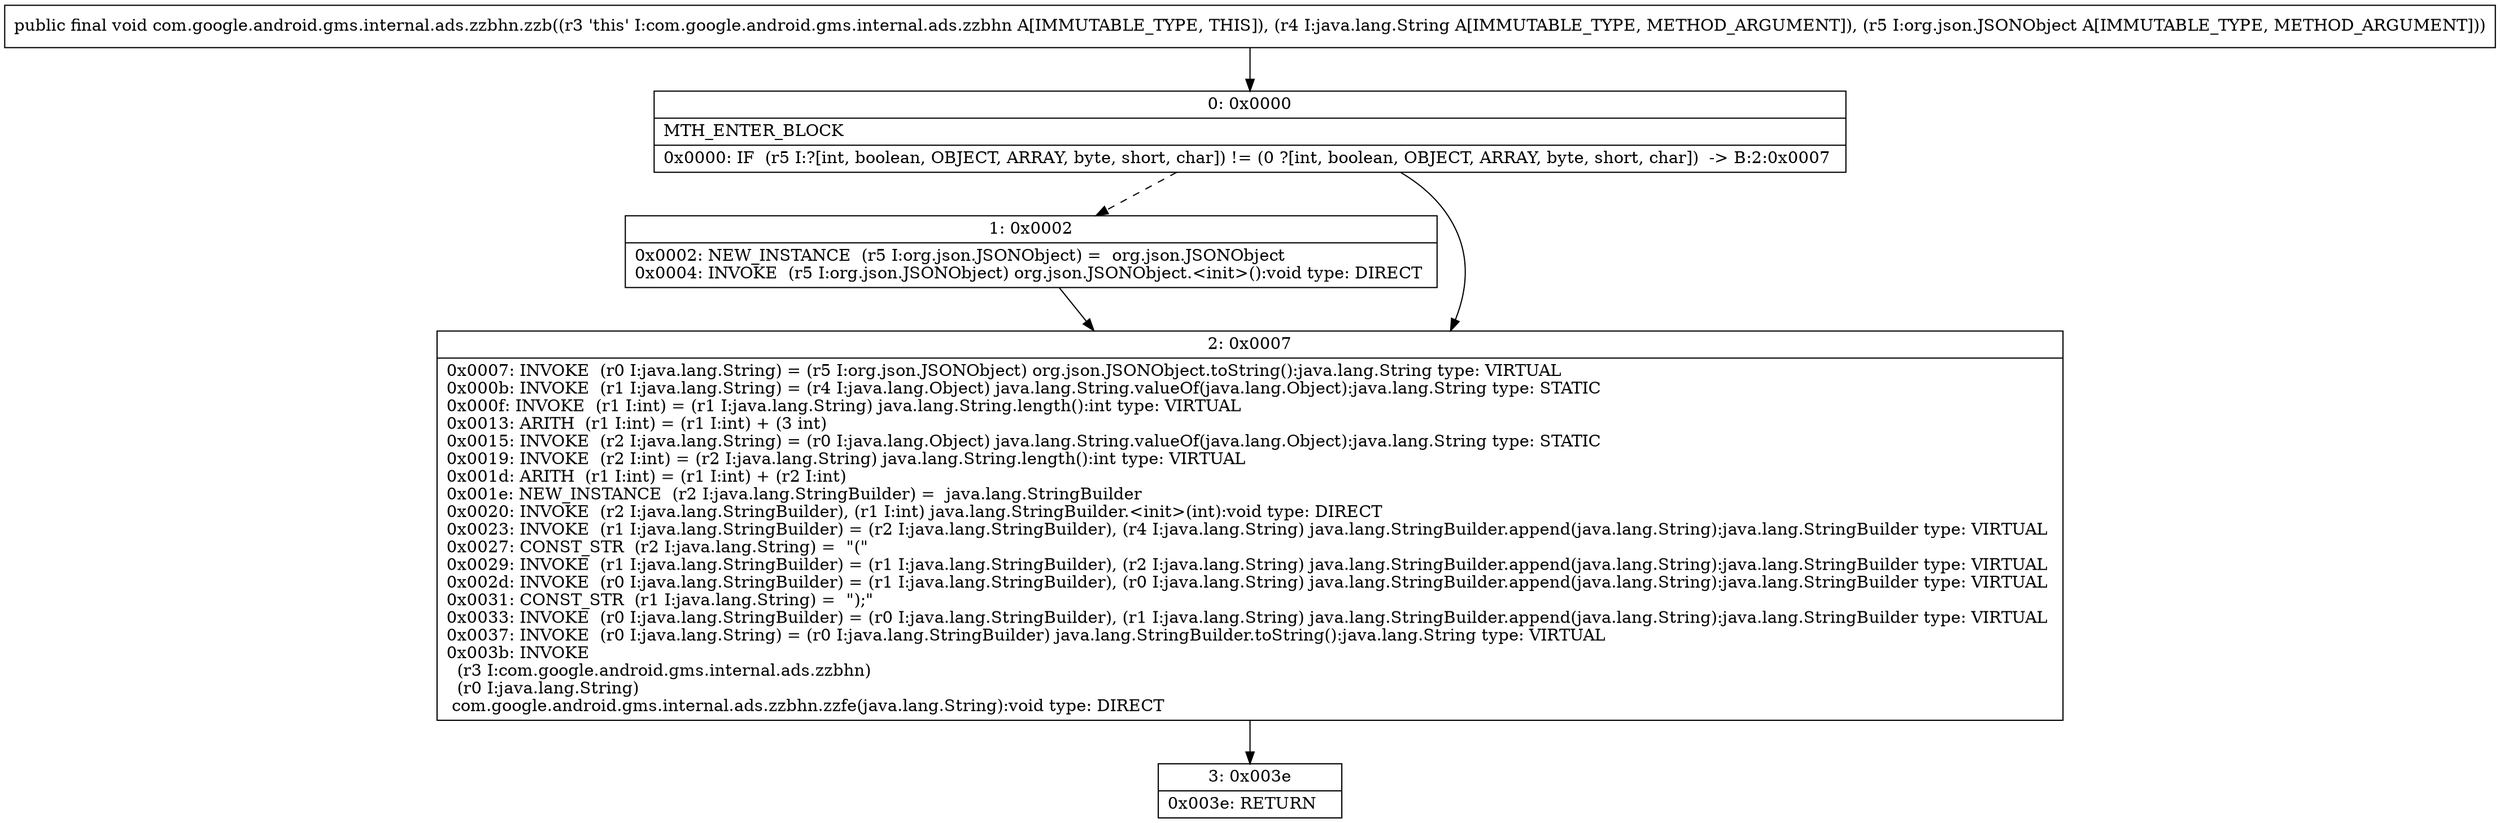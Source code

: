 digraph "CFG forcom.google.android.gms.internal.ads.zzbhn.zzb(Ljava\/lang\/String;Lorg\/json\/JSONObject;)V" {
Node_0 [shape=record,label="{0\:\ 0x0000|MTH_ENTER_BLOCK\l|0x0000: IF  (r5 I:?[int, boolean, OBJECT, ARRAY, byte, short, char]) != (0 ?[int, boolean, OBJECT, ARRAY, byte, short, char])  \-\> B:2:0x0007 \l}"];
Node_1 [shape=record,label="{1\:\ 0x0002|0x0002: NEW_INSTANCE  (r5 I:org.json.JSONObject) =  org.json.JSONObject \l0x0004: INVOKE  (r5 I:org.json.JSONObject) org.json.JSONObject.\<init\>():void type: DIRECT \l}"];
Node_2 [shape=record,label="{2\:\ 0x0007|0x0007: INVOKE  (r0 I:java.lang.String) = (r5 I:org.json.JSONObject) org.json.JSONObject.toString():java.lang.String type: VIRTUAL \l0x000b: INVOKE  (r1 I:java.lang.String) = (r4 I:java.lang.Object) java.lang.String.valueOf(java.lang.Object):java.lang.String type: STATIC \l0x000f: INVOKE  (r1 I:int) = (r1 I:java.lang.String) java.lang.String.length():int type: VIRTUAL \l0x0013: ARITH  (r1 I:int) = (r1 I:int) + (3 int) \l0x0015: INVOKE  (r2 I:java.lang.String) = (r0 I:java.lang.Object) java.lang.String.valueOf(java.lang.Object):java.lang.String type: STATIC \l0x0019: INVOKE  (r2 I:int) = (r2 I:java.lang.String) java.lang.String.length():int type: VIRTUAL \l0x001d: ARITH  (r1 I:int) = (r1 I:int) + (r2 I:int) \l0x001e: NEW_INSTANCE  (r2 I:java.lang.StringBuilder) =  java.lang.StringBuilder \l0x0020: INVOKE  (r2 I:java.lang.StringBuilder), (r1 I:int) java.lang.StringBuilder.\<init\>(int):void type: DIRECT \l0x0023: INVOKE  (r1 I:java.lang.StringBuilder) = (r2 I:java.lang.StringBuilder), (r4 I:java.lang.String) java.lang.StringBuilder.append(java.lang.String):java.lang.StringBuilder type: VIRTUAL \l0x0027: CONST_STR  (r2 I:java.lang.String) =  \"(\" \l0x0029: INVOKE  (r1 I:java.lang.StringBuilder) = (r1 I:java.lang.StringBuilder), (r2 I:java.lang.String) java.lang.StringBuilder.append(java.lang.String):java.lang.StringBuilder type: VIRTUAL \l0x002d: INVOKE  (r0 I:java.lang.StringBuilder) = (r1 I:java.lang.StringBuilder), (r0 I:java.lang.String) java.lang.StringBuilder.append(java.lang.String):java.lang.StringBuilder type: VIRTUAL \l0x0031: CONST_STR  (r1 I:java.lang.String) =  \");\" \l0x0033: INVOKE  (r0 I:java.lang.StringBuilder) = (r0 I:java.lang.StringBuilder), (r1 I:java.lang.String) java.lang.StringBuilder.append(java.lang.String):java.lang.StringBuilder type: VIRTUAL \l0x0037: INVOKE  (r0 I:java.lang.String) = (r0 I:java.lang.StringBuilder) java.lang.StringBuilder.toString():java.lang.String type: VIRTUAL \l0x003b: INVOKE  \l  (r3 I:com.google.android.gms.internal.ads.zzbhn)\l  (r0 I:java.lang.String)\l com.google.android.gms.internal.ads.zzbhn.zzfe(java.lang.String):void type: DIRECT \l}"];
Node_3 [shape=record,label="{3\:\ 0x003e|0x003e: RETURN   \l}"];
MethodNode[shape=record,label="{public final void com.google.android.gms.internal.ads.zzbhn.zzb((r3 'this' I:com.google.android.gms.internal.ads.zzbhn A[IMMUTABLE_TYPE, THIS]), (r4 I:java.lang.String A[IMMUTABLE_TYPE, METHOD_ARGUMENT]), (r5 I:org.json.JSONObject A[IMMUTABLE_TYPE, METHOD_ARGUMENT])) }"];
MethodNode -> Node_0;
Node_0 -> Node_1[style=dashed];
Node_0 -> Node_2;
Node_1 -> Node_2;
Node_2 -> Node_3;
}

